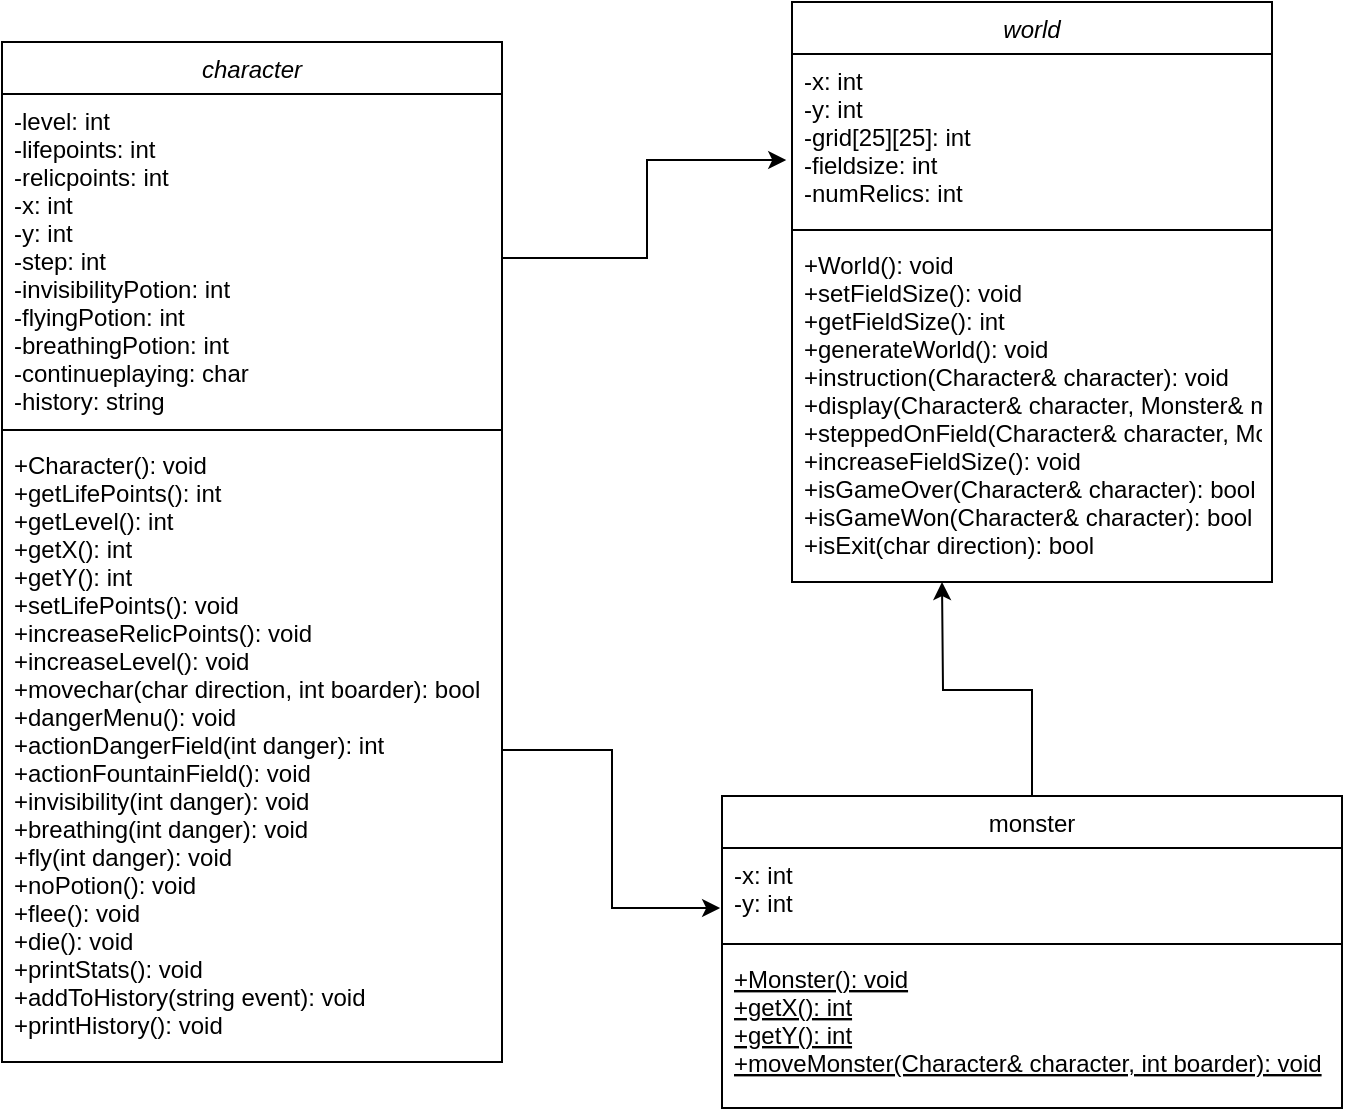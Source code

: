 <mxfile version="21.0.2" type="onedrive"><diagram id="C5RBs43oDa-KdzZeNtuy" name="Page-1"><mxGraphModel grid="1" page="1" gridSize="10" guides="1" tooltips="1" connect="1" arrows="1" fold="1" pageScale="1" pageWidth="827" pageHeight="1169" math="0" shadow="0"><root><mxCell id="WIyWlLk6GJQsqaUBKTNV-0"/><mxCell id="WIyWlLk6GJQsqaUBKTNV-1" parent="WIyWlLk6GJQsqaUBKTNV-0"/><mxCell id="zkfFHV4jXpPFQw0GAbJ--0" value="character" style="swimlane;fontStyle=2;align=center;verticalAlign=top;childLayout=stackLayout;horizontal=1;startSize=26;horizontalStack=0;resizeParent=1;resizeLast=0;collapsible=1;marginBottom=0;rounded=0;shadow=0;strokeWidth=1;" vertex="1" parent="WIyWlLk6GJQsqaUBKTNV-1"><mxGeometry x="80" y="130" width="250" height="510" as="geometry"><mxRectangle x="230" y="140" width="160" height="26" as="alternateBounds"/></mxGeometry></mxCell><mxCell id="zkfFHV4jXpPFQw0GAbJ--2" value="-level: int&#10;-lifepoints: int&#10;-relicpoints: int&#10;-x: int&#10;-y: int&#10;-step: int&#10;-invisibilityPotion: int&#10;-flyingPotion: int&#10;-breathingPotion: int&#10;-continueplaying: char&#10;-history: string" style="text;align=left;verticalAlign=top;spacingLeft=4;spacingRight=4;overflow=hidden;rotatable=0;points=[[0,0.5],[1,0.5]];portConstraint=eastwest;rounded=0;shadow=0;html=0;" vertex="1" parent="zkfFHV4jXpPFQw0GAbJ--0"><mxGeometry y="26" width="250" height="164" as="geometry"/></mxCell><mxCell id="zkfFHV4jXpPFQw0GAbJ--4" value="" style="line;html=1;strokeWidth=1;align=left;verticalAlign=middle;spacingTop=-1;spacingLeft=3;spacingRight=3;rotatable=0;labelPosition=right;points=[];portConstraint=eastwest;" vertex="1" parent="zkfFHV4jXpPFQw0GAbJ--0"><mxGeometry y="190" width="250" height="8" as="geometry"/></mxCell><mxCell id="DiY7tzkqsOIJbvkJHJS1-9" style="edgeStyle=orthogonalEdgeStyle;rounded=0;orthogonalLoop=1;jettySize=auto;html=1;" edge="1" parent="WIyWlLk6GJQsqaUBKTNV-1" source="zkfFHV4jXpPFQw0GAbJ--6"><mxGeometry relative="1" as="geometry"><mxPoint x="550" y="400" as="targetPoint"/></mxGeometry></mxCell><mxCell id="zkfFHV4jXpPFQw0GAbJ--6" value="monster" style="swimlane;fontStyle=0;align=center;verticalAlign=top;childLayout=stackLayout;horizontal=1;startSize=26;horizontalStack=0;resizeParent=1;resizeLast=0;collapsible=1;marginBottom=0;rounded=0;shadow=0;strokeWidth=1;" vertex="1" parent="WIyWlLk6GJQsqaUBKTNV-1"><mxGeometry x="440" y="507" width="310" height="156" as="geometry"><mxRectangle x="130" y="380" width="160" height="26" as="alternateBounds"/></mxGeometry></mxCell><mxCell id="zkfFHV4jXpPFQw0GAbJ--7" value="-x: int&#10;-y: int" style="text;align=left;verticalAlign=top;spacingLeft=4;spacingRight=4;overflow=hidden;rotatable=0;points=[[0,0.5],[1,0.5]];portConstraint=eastwest;" vertex="1" parent="zkfFHV4jXpPFQw0GAbJ--6"><mxGeometry y="26" width="310" height="44" as="geometry"/></mxCell><mxCell id="zkfFHV4jXpPFQw0GAbJ--9" value="" style="line;html=1;strokeWidth=1;align=left;verticalAlign=middle;spacingTop=-1;spacingLeft=3;spacingRight=3;rotatable=0;labelPosition=right;points=[];portConstraint=eastwest;" vertex="1" parent="zkfFHV4jXpPFQw0GAbJ--6"><mxGeometry y="70" width="310" height="8" as="geometry"/></mxCell><mxCell id="zkfFHV4jXpPFQw0GAbJ--10" value="+Monster(): void&#10;+getX(): int&#10;+getY(): int&#10;+moveMonster(Character&amp; character, int boarder): void" style="text;align=left;verticalAlign=top;spacingLeft=4;spacingRight=4;overflow=hidden;rotatable=0;points=[[0,0.5],[1,0.5]];portConstraint=eastwest;fontStyle=4" vertex="1" parent="zkfFHV4jXpPFQw0GAbJ--6"><mxGeometry y="78" width="310" height="72" as="geometry"/></mxCell><mxCell id="zkfFHV4jXpPFQw0GAbJ--17" value="world" style="swimlane;fontStyle=2;align=center;verticalAlign=top;childLayout=stackLayout;horizontal=1;startSize=26;horizontalStack=0;resizeParent=1;resizeLast=0;collapsible=1;marginBottom=0;rounded=0;shadow=0;strokeWidth=1;" vertex="1" parent="WIyWlLk6GJQsqaUBKTNV-1"><mxGeometry x="475" y="110" width="240" height="290" as="geometry"><mxRectangle x="550" y="140" width="160" height="26" as="alternateBounds"/></mxGeometry></mxCell><mxCell id="zkfFHV4jXpPFQw0GAbJ--18" value="-x: int&#10;-y: int&#10;-grid[25][25]: int&#10;-fieldsize: int&#10;-numRelics: int" style="text;align=left;verticalAlign=top;spacingLeft=4;spacingRight=4;overflow=hidden;rotatable=0;points=[[0,0.5],[1,0.5]];portConstraint=eastwest;" vertex="1" parent="zkfFHV4jXpPFQw0GAbJ--17"><mxGeometry y="26" width="240" height="84" as="geometry"/></mxCell><mxCell id="zkfFHV4jXpPFQw0GAbJ--23" value="" style="line;html=1;strokeWidth=1;align=left;verticalAlign=middle;spacingTop=-1;spacingLeft=3;spacingRight=3;rotatable=0;labelPosition=right;points=[];portConstraint=eastwest;" vertex="1" parent="zkfFHV4jXpPFQw0GAbJ--17"><mxGeometry y="110" width="240" height="8" as="geometry"/></mxCell><mxCell id="zkfFHV4jXpPFQw0GAbJ--25" value="+World(): void&#10;+setFieldSize(): void&#10;+getFieldSize(): int&#10;+generateWorld(): void&#10;+instruction(Character&amp; character): void&#10;+display(Character&amp; character, Monster&amp; monster): void&#10;+steppedOnField(Character&amp; character, Monster&amp; monster): void&#10;+increaseFieldSize(): void&#10;+isGameOver(Character&amp; character): bool&#10;+isGameWon(Character&amp; character): bool&#10;+isExit(char direction): bool" style="text;align=left;verticalAlign=top;spacingLeft=4;spacingRight=4;overflow=hidden;rotatable=0;points=[[0,0.5],[1,0.5]];portConstraint=eastwest;" vertex="1" parent="zkfFHV4jXpPFQw0GAbJ--17"><mxGeometry y="118" width="240" height="162" as="geometry"/></mxCell><mxCell id="DiY7tzkqsOIJbvkJHJS1-8" style="edgeStyle=orthogonalEdgeStyle;rounded=0;orthogonalLoop=1;jettySize=auto;html=1;entryX=-0.003;entryY=0.682;entryDx=0;entryDy=0;entryPerimeter=0;" edge="1" parent="WIyWlLk6GJQsqaUBKTNV-1" source="DiY7tzkqsOIJbvkJHJS1-2" target="zkfFHV4jXpPFQw0GAbJ--7"><mxGeometry relative="1" as="geometry"/></mxCell><mxCell id="DiY7tzkqsOIJbvkJHJS1-2" value="+Character(): void&#10;+getLifePoints(): int&#10;+getLevel(): int&#10;+getX(): int&#10;+getY(): int&#10;+setLifePoints(): void&#10;+increaseRelicPoints(): void&#10;+increaseLevel(): void&#10;+movechar(char direction, int boarder): bool&#10;+dangerMenu(): void&#10;+actionDangerField(int danger): int&#10;+actionFountainField(): void&#10;+invisibility(int danger): void&#10;+breathing(int danger): void&#10;+fly(int danger): void&#10;+noPotion(): void&#10;+flee(): void&#10;+die(): void&#10;+printStats(): void&#10;+addToHistory(string event): void&#10;+printHistory(): void" style="text;align=left;verticalAlign=top;spacingLeft=4;spacingRight=4;overflow=hidden;rotatable=0;points=[[0,0.5],[1,0.5]];portConstraint=eastwest;rounded=0;shadow=0;html=0;" vertex="1" parent="WIyWlLk6GJQsqaUBKTNV-1"><mxGeometry x="80" y="328" width="250" height="312" as="geometry"/></mxCell><mxCell id="DiY7tzkqsOIJbvkJHJS1-11" style="edgeStyle=orthogonalEdgeStyle;rounded=0;orthogonalLoop=1;jettySize=auto;html=1;entryX=-0.012;entryY=0.631;entryDx=0;entryDy=0;entryPerimeter=0;" edge="1" parent="WIyWlLk6GJQsqaUBKTNV-1" source="zkfFHV4jXpPFQw0GAbJ--2" target="zkfFHV4jXpPFQw0GAbJ--18"><mxGeometry relative="1" as="geometry"/></mxCell></root></mxGraphModel></diagram></mxfile>